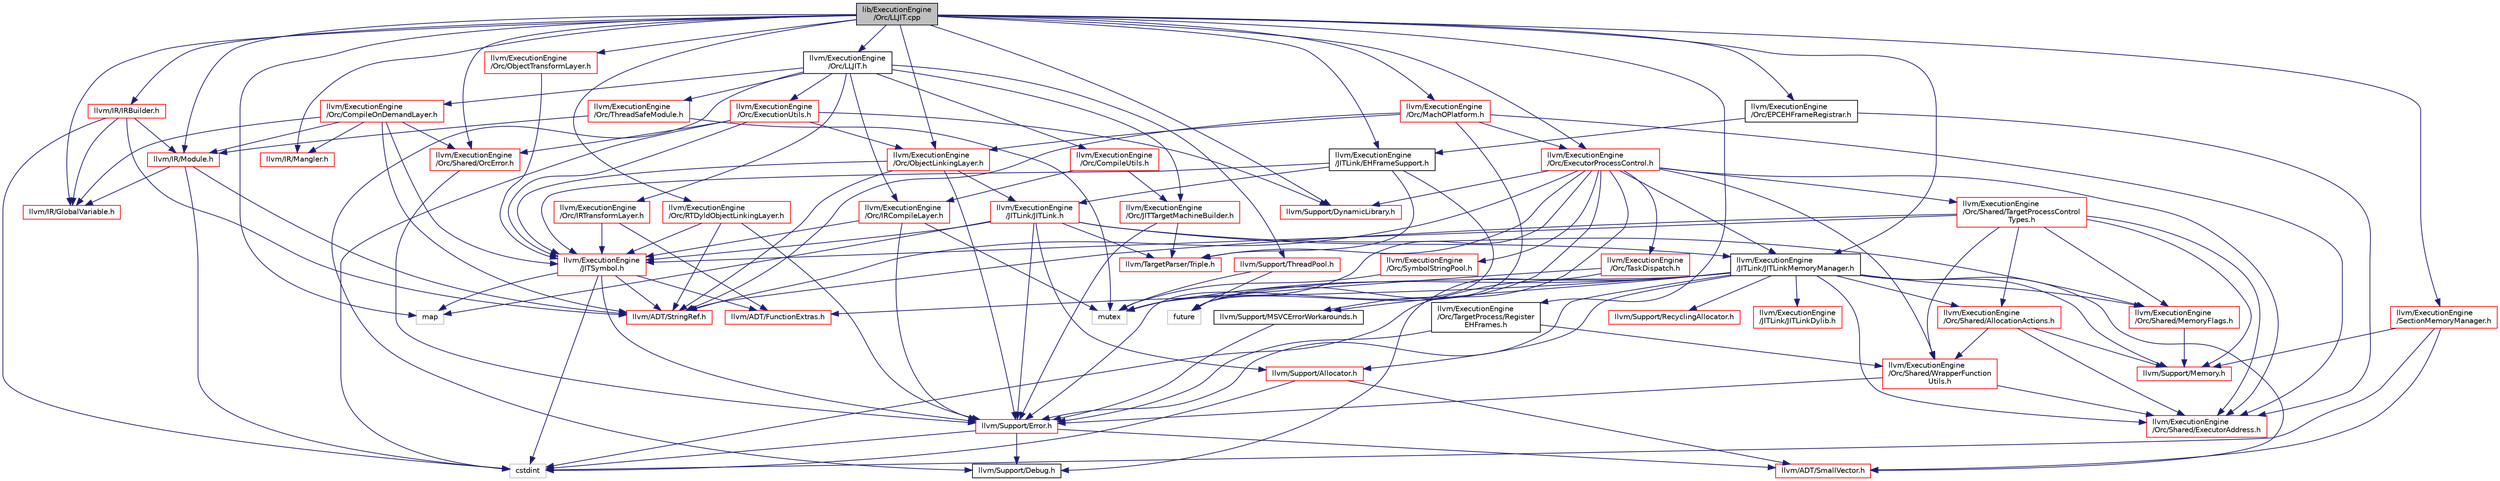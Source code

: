 digraph "lib/ExecutionEngine/Orc/LLJIT.cpp"
{
 // LATEX_PDF_SIZE
  bgcolor="transparent";
  edge [fontname="Helvetica",fontsize="10",labelfontname="Helvetica",labelfontsize="10"];
  node [fontname="Helvetica",fontsize="10",shape=record];
  Node1 [label="lib/ExecutionEngine\l/Orc/LLJIT.cpp",height=0.2,width=0.4,color="black", fillcolor="grey75", style="filled", fontcolor="black",tooltip=" "];
  Node1 -> Node2 [color="midnightblue",fontsize="10",style="solid",fontname="Helvetica"];
  Node2 [label="llvm/ExecutionEngine\l/Orc/LLJIT.h",height=0.2,width=0.4,color="black",URL="$ExecutionEngine_2Orc_2LLJIT_8h.html",tooltip=" "];
  Node2 -> Node3 [color="midnightblue",fontsize="10",style="solid",fontname="Helvetica"];
  Node3 [label="llvm/ExecutionEngine\l/Orc/CompileOnDemandLayer.h",height=0.2,width=0.4,color="red",URL="$CompileOnDemandLayer_8h.html",tooltip=" "];
  Node3 -> Node44 [color="midnightblue",fontsize="10",style="solid",fontname="Helvetica"];
  Node44 [label="llvm/ADT/StringRef.h",height=0.2,width=0.4,color="red",URL="$StringRef_8h.html",tooltip=" "];
  Node3 -> Node48 [color="midnightblue",fontsize="10",style="solid",fontname="Helvetica"];
  Node48 [label="llvm/ExecutionEngine\l/JITSymbol.h",height=0.2,width=0.4,color="red",URL="$JITSymbol_8h.html",tooltip=" "];
  Node48 -> Node10 [color="midnightblue",fontsize="10",style="solid",fontname="Helvetica"];
  Node10 [label="cstdint",height=0.2,width=0.4,color="grey75",tooltip=" "];
  Node48 -> Node49 [color="midnightblue",fontsize="10",style="solid",fontname="Helvetica"];
  Node49 [label="map",height=0.2,width=0.4,color="grey75",tooltip=" "];
  Node48 -> Node52 [color="midnightblue",fontsize="10",style="solid",fontname="Helvetica"];
  Node52 [label="llvm/ADT/FunctionExtras.h",height=0.2,width=0.4,color="red",URL="$FunctionExtras_8h.html",tooltip=" "];
  Node48 -> Node44 [color="midnightblue",fontsize="10",style="solid",fontname="Helvetica"];
  Node48 -> Node58 [color="midnightblue",fontsize="10",style="solid",fontname="Helvetica"];
  Node58 [label="llvm/Support/Error.h",height=0.2,width=0.4,color="red",URL="$Support_2Error_8h.html",tooltip=" "];
  Node58 -> Node61 [color="midnightblue",fontsize="10",style="solid",fontname="Helvetica"];
  Node61 [label="llvm/ADT/SmallVector.h",height=0.2,width=0.4,color="red",URL="$SmallVector_8h.html",tooltip=" "];
  Node58 -> Node71 [color="midnightblue",fontsize="10",style="solid",fontname="Helvetica"];
  Node71 [label="llvm/Support/Debug.h",height=0.2,width=0.4,color="black",URL="$Debug_8h.html",tooltip=" "];
  Node58 -> Node10 [color="midnightblue",fontsize="10",style="solid",fontname="Helvetica"];
  Node3 -> Node196 [color="midnightblue",fontsize="10",style="solid",fontname="Helvetica"];
  Node196 [label="llvm/ExecutionEngine\l/Orc/Shared/OrcError.h",height=0.2,width=0.4,color="red",URL="$OrcError_8h.html",tooltip=" "];
  Node196 -> Node58 [color="midnightblue",fontsize="10",style="solid",fontname="Helvetica"];
  Node3 -> Node188 [color="midnightblue",fontsize="10",style="solid",fontname="Helvetica"];
  Node188 [label="llvm/IR/GlobalVariable.h",height=0.2,width=0.4,color="red",URL="$GlobalVariable_8h.html",tooltip=" "];
  Node3 -> Node212 [color="midnightblue",fontsize="10",style="solid",fontname="Helvetica"];
  Node212 [label="llvm/IR/Mangler.h",height=0.2,width=0.4,color="red",URL="$Mangler_8h.html",tooltip=" "];
  Node3 -> Node161 [color="midnightblue",fontsize="10",style="solid",fontname="Helvetica"];
  Node161 [label="llvm/IR/Module.h",height=0.2,width=0.4,color="red",URL="$Module_8h.html",tooltip=" "];
  Node161 -> Node44 [color="midnightblue",fontsize="10",style="solid",fontname="Helvetica"];
  Node161 -> Node188 [color="midnightblue",fontsize="10",style="solid",fontname="Helvetica"];
  Node161 -> Node10 [color="midnightblue",fontsize="10",style="solid",fontname="Helvetica"];
  Node2 -> Node214 [color="midnightblue",fontsize="10",style="solid",fontname="Helvetica"];
  Node214 [label="llvm/ExecutionEngine\l/Orc/CompileUtils.h",height=0.2,width=0.4,color="red",URL="$CompileUtils_8h.html",tooltip=" "];
  Node214 -> Node195 [color="midnightblue",fontsize="10",style="solid",fontname="Helvetica"];
  Node195 [label="llvm/ExecutionEngine\l/Orc/IRCompileLayer.h",height=0.2,width=0.4,color="red",URL="$IRCompileLayer_8h.html",tooltip=" "];
  Node195 -> Node48 [color="midnightblue",fontsize="10",style="solid",fontname="Helvetica"];
  Node195 -> Node58 [color="midnightblue",fontsize="10",style="solid",fontname="Helvetica"];
  Node195 -> Node116 [color="midnightblue",fontsize="10",style="solid",fontname="Helvetica"];
  Node116 [label="mutex",height=0.2,width=0.4,color="grey75",tooltip=" "];
  Node214 -> Node215 [color="midnightblue",fontsize="10",style="solid",fontname="Helvetica"];
  Node215 [label="llvm/ExecutionEngine\l/Orc/JITTargetMachineBuilder.h",height=0.2,width=0.4,color="red",URL="$JITTargetMachineBuilder_8h.html",tooltip=" "];
  Node215 -> Node58 [color="midnightblue",fontsize="10",style="solid",fontname="Helvetica"];
  Node215 -> Node124 [color="midnightblue",fontsize="10",style="solid",fontname="Helvetica"];
  Node124 [label="llvm/TargetParser/Triple.h",height=0.2,width=0.4,color="red",URL="$Triple_8h.html",tooltip=" "];
  Node2 -> Node230 [color="midnightblue",fontsize="10",style="solid",fontname="Helvetica"];
  Node230 [label="llvm/ExecutionEngine\l/Orc/ExecutionUtils.h",height=0.2,width=0.4,color="red",URL="$ExecutionUtils_8h.html",tooltip=" "];
  Node230 -> Node48 [color="midnightblue",fontsize="10",style="solid",fontname="Helvetica"];
  Node230 -> Node231 [color="midnightblue",fontsize="10",style="solid",fontname="Helvetica"];
  Node231 [label="llvm/ExecutionEngine\l/Orc/ObjectLinkingLayer.h",height=0.2,width=0.4,color="red",URL="$ObjectLinkingLayer_8h.html",tooltip=" "];
  Node231 -> Node44 [color="midnightblue",fontsize="10",style="solid",fontname="Helvetica"];
  Node231 -> Node232 [color="midnightblue",fontsize="10",style="solid",fontname="Helvetica"];
  Node232 [label="llvm/ExecutionEngine\l/JITLink/JITLink.h",height=0.2,width=0.4,color="red",URL="$JITLink_8h.html",tooltip=" "];
  Node232 -> Node90 [color="midnightblue",fontsize="10",style="solid",fontname="Helvetica"];
  Node90 [label="llvm/ExecutionEngine\l/JITLink/JITLinkMemoryManager.h",height=0.2,width=0.4,color="black",URL="$JITLinkMemoryManager_8h.html",tooltip=" "];
  Node90 -> Node52 [color="midnightblue",fontsize="10",style="solid",fontname="Helvetica"];
  Node90 -> Node61 [color="midnightblue",fontsize="10",style="solid",fontname="Helvetica"];
  Node90 -> Node88 [color="midnightblue",fontsize="10",style="solid",fontname="Helvetica"];
  Node88 [label="llvm/ExecutionEngine\l/JITLink/JITLinkDylib.h",height=0.2,width=0.4,color="red",URL="$JITLinkDylib_8h.html",tooltip=" "];
  Node90 -> Node91 [color="midnightblue",fontsize="10",style="solid",fontname="Helvetica"];
  Node91 [label="llvm/ExecutionEngine\l/Orc/Shared/AllocationActions.h",height=0.2,width=0.4,color="red",URL="$AllocationActions_8h.html",tooltip=" "];
  Node91 -> Node92 [color="midnightblue",fontsize="10",style="solid",fontname="Helvetica"];
  Node92 [label="llvm/ExecutionEngine\l/Orc/Shared/ExecutorAddress.h",height=0.2,width=0.4,color="red",URL="$ExecutorAddress_8h.html",tooltip=" "];
  Node91 -> Node100 [color="midnightblue",fontsize="10",style="solid",fontname="Helvetica"];
  Node100 [label="llvm/ExecutionEngine\l/Orc/Shared/WrapperFunction\lUtils.h",height=0.2,width=0.4,color="red",URL="$WrapperFunctionUtils_8h.html",tooltip=" "];
  Node100 -> Node92 [color="midnightblue",fontsize="10",style="solid",fontname="Helvetica"];
  Node100 -> Node58 [color="midnightblue",fontsize="10",style="solid",fontname="Helvetica"];
  Node91 -> Node101 [color="midnightblue",fontsize="10",style="solid",fontname="Helvetica"];
  Node101 [label="llvm/Support/Memory.h",height=0.2,width=0.4,color="red",URL="$Memory_8h.html",tooltip=" "];
  Node90 -> Node92 [color="midnightblue",fontsize="10",style="solid",fontname="Helvetica"];
  Node90 -> Node102 [color="midnightblue",fontsize="10",style="solid",fontname="Helvetica"];
  Node102 [label="llvm/ExecutionEngine\l/Orc/Shared/MemoryFlags.h",height=0.2,width=0.4,color="red",URL="$MemoryFlags_8h.html",tooltip=" "];
  Node102 -> Node101 [color="midnightblue",fontsize="10",style="solid",fontname="Helvetica"];
  Node90 -> Node103 [color="midnightblue",fontsize="10",style="solid",fontname="Helvetica"];
  Node103 [label="llvm/Support/Allocator.h",height=0.2,width=0.4,color="red",URL="$Allocator_8h.html",tooltip=" "];
  Node103 -> Node61 [color="midnightblue",fontsize="10",style="solid",fontname="Helvetica"];
  Node103 -> Node10 [color="midnightblue",fontsize="10",style="solid",fontname="Helvetica"];
  Node90 -> Node58 [color="midnightblue",fontsize="10",style="solid",fontname="Helvetica"];
  Node90 -> Node105 [color="midnightblue",fontsize="10",style="solid",fontname="Helvetica"];
  Node105 [label="llvm/Support/MSVCErrorWorkarounds.h",height=0.2,width=0.4,color="black",URL="$MSVCErrorWorkarounds_8h.html",tooltip=" "];
  Node105 -> Node58 [color="midnightblue",fontsize="10",style="solid",fontname="Helvetica"];
  Node90 -> Node101 [color="midnightblue",fontsize="10",style="solid",fontname="Helvetica"];
  Node90 -> Node106 [color="midnightblue",fontsize="10",style="solid",fontname="Helvetica"];
  Node106 [label="llvm/Support/RecyclingAllocator.h",height=0.2,width=0.4,color="red",URL="$RecyclingAllocator_8h.html",tooltip=" "];
  Node90 -> Node10 [color="midnightblue",fontsize="10",style="solid",fontname="Helvetica"];
  Node90 -> Node115 [color="midnightblue",fontsize="10",style="solid",fontname="Helvetica"];
  Node115 [label="future",height=0.2,width=0.4,color="grey75",tooltip=" "];
  Node90 -> Node116 [color="midnightblue",fontsize="10",style="solid",fontname="Helvetica"];
  Node232 -> Node48 [color="midnightblue",fontsize="10",style="solid",fontname="Helvetica"];
  Node232 -> Node102 [color="midnightblue",fontsize="10",style="solid",fontname="Helvetica"];
  Node232 -> Node103 [color="midnightblue",fontsize="10",style="solid",fontname="Helvetica"];
  Node232 -> Node58 [color="midnightblue",fontsize="10",style="solid",fontname="Helvetica"];
  Node232 -> Node124 [color="midnightblue",fontsize="10",style="solid",fontname="Helvetica"];
  Node232 -> Node49 [color="midnightblue",fontsize="10",style="solid",fontname="Helvetica"];
  Node231 -> Node48 [color="midnightblue",fontsize="10",style="solid",fontname="Helvetica"];
  Node231 -> Node58 [color="midnightblue",fontsize="10",style="solid",fontname="Helvetica"];
  Node230 -> Node196 [color="midnightblue",fontsize="10",style="solid",fontname="Helvetica"];
  Node230 -> Node123 [color="midnightblue",fontsize="10",style="solid",fontname="Helvetica"];
  Node123 [label="llvm/Support/DynamicLibrary.h",height=0.2,width=0.4,color="red",URL="$DynamicLibrary_8h.html",tooltip=" "];
  Node230 -> Node10 [color="midnightblue",fontsize="10",style="solid",fontname="Helvetica"];
  Node2 -> Node195 [color="midnightblue",fontsize="10",style="solid",fontname="Helvetica"];
  Node2 -> Node242 [color="midnightblue",fontsize="10",style="solid",fontname="Helvetica"];
  Node242 [label="llvm/ExecutionEngine\l/Orc/IRTransformLayer.h",height=0.2,width=0.4,color="red",URL="$IRTransformLayer_8h.html",tooltip=" "];
  Node242 -> Node52 [color="midnightblue",fontsize="10",style="solid",fontname="Helvetica"];
  Node242 -> Node48 [color="midnightblue",fontsize="10",style="solid",fontname="Helvetica"];
  Node2 -> Node215 [color="midnightblue",fontsize="10",style="solid",fontname="Helvetica"];
  Node2 -> Node160 [color="midnightblue",fontsize="10",style="solid",fontname="Helvetica"];
  Node160 [label="llvm/ExecutionEngine\l/Orc/ThreadSafeModule.h",height=0.2,width=0.4,color="red",URL="$ThreadSafeModule_8h.html",tooltip=" "];
  Node160 -> Node161 [color="midnightblue",fontsize="10",style="solid",fontname="Helvetica"];
  Node160 -> Node116 [color="midnightblue",fontsize="10",style="solid",fontname="Helvetica"];
  Node2 -> Node71 [color="midnightblue",fontsize="10",style="solid",fontname="Helvetica"];
  Node2 -> Node243 [color="midnightblue",fontsize="10",style="solid",fontname="Helvetica"];
  Node243 [label="llvm/Support/ThreadPool.h",height=0.2,width=0.4,color="red",URL="$ThreadPool_8h.html",tooltip=" "];
  Node243 -> Node115 [color="midnightblue",fontsize="10",style="solid",fontname="Helvetica"];
  Node243 -> Node116 [color="midnightblue",fontsize="10",style="solid",fontname="Helvetica"];
  Node1 -> Node248 [color="midnightblue",fontsize="10",style="solid",fontname="Helvetica"];
  Node248 [label="llvm/ExecutionEngine\l/JITLink/EHFrameSupport.h",height=0.2,width=0.4,color="black",URL="$EHFrameSupport_8h.html",tooltip=" "];
  Node248 -> Node232 [color="midnightblue",fontsize="10",style="solid",fontname="Helvetica"];
  Node248 -> Node48 [color="midnightblue",fontsize="10",style="solid",fontname="Helvetica"];
  Node248 -> Node58 [color="midnightblue",fontsize="10",style="solid",fontname="Helvetica"];
  Node248 -> Node124 [color="midnightblue",fontsize="10",style="solid",fontname="Helvetica"];
  Node1 -> Node90 [color="midnightblue",fontsize="10",style="solid",fontname="Helvetica"];
  Node1 -> Node249 [color="midnightblue",fontsize="10",style="solid",fontname="Helvetica"];
  Node249 [label="llvm/ExecutionEngine\l/Orc/EPCEHFrameRegistrar.h",height=0.2,width=0.4,color="black",URL="$EPCEHFrameRegistrar_8h.html",tooltip=" "];
  Node249 -> Node248 [color="midnightblue",fontsize="10",style="solid",fontname="Helvetica"];
  Node249 -> Node92 [color="midnightblue",fontsize="10",style="solid",fontname="Helvetica"];
  Node1 -> Node89 [color="midnightblue",fontsize="10",style="solid",fontname="Helvetica"];
  Node89 [label="llvm/ExecutionEngine\l/Orc/ExecutorProcessControl.h",height=0.2,width=0.4,color="red",URL="$ExecutorProcessControl_8h.html",tooltip=" "];
  Node89 -> Node44 [color="midnightblue",fontsize="10",style="solid",fontname="Helvetica"];
  Node89 -> Node90 [color="midnightblue",fontsize="10",style="solid",fontname="Helvetica"];
  Node89 -> Node92 [color="midnightblue",fontsize="10",style="solid",fontname="Helvetica"];
  Node89 -> Node117 [color="midnightblue",fontsize="10",style="solid",fontname="Helvetica"];
  Node117 [label="llvm/ExecutionEngine\l/Orc/Shared/TargetProcessControl\lTypes.h",height=0.2,width=0.4,color="red",URL="$TargetProcessControlTypes_8h.html",tooltip=" "];
  Node117 -> Node44 [color="midnightblue",fontsize="10",style="solid",fontname="Helvetica"];
  Node117 -> Node48 [color="midnightblue",fontsize="10",style="solid",fontname="Helvetica"];
  Node117 -> Node91 [color="midnightblue",fontsize="10",style="solid",fontname="Helvetica"];
  Node117 -> Node92 [color="midnightblue",fontsize="10",style="solid",fontname="Helvetica"];
  Node117 -> Node102 [color="midnightblue",fontsize="10",style="solid",fontname="Helvetica"];
  Node117 -> Node100 [color="midnightblue",fontsize="10",style="solid",fontname="Helvetica"];
  Node117 -> Node101 [color="midnightblue",fontsize="10",style="solid",fontname="Helvetica"];
  Node89 -> Node100 [color="midnightblue",fontsize="10",style="solid",fontname="Helvetica"];
  Node89 -> Node118 [color="midnightblue",fontsize="10",style="solid",fontname="Helvetica"];
  Node118 [label="llvm/ExecutionEngine\l/Orc/SymbolStringPool.h",height=0.2,width=0.4,color="red",URL="$SymbolStringPool_8h.html",tooltip=" "];
  Node118 -> Node116 [color="midnightblue",fontsize="10",style="solid",fontname="Helvetica"];
  Node89 -> Node119 [color="midnightblue",fontsize="10",style="solid",fontname="Helvetica"];
  Node119 [label="llvm/ExecutionEngine\l/Orc/TaskDispatch.h",height=0.2,width=0.4,color="red",URL="$TaskDispatch_8h.html",tooltip=" "];
  Node119 -> Node71 [color="midnightblue",fontsize="10",style="solid",fontname="Helvetica"];
  Node119 -> Node116 [color="midnightblue",fontsize="10",style="solid",fontname="Helvetica"];
  Node89 -> Node123 [color="midnightblue",fontsize="10",style="solid",fontname="Helvetica"];
  Node89 -> Node105 [color="midnightblue",fontsize="10",style="solid",fontname="Helvetica"];
  Node89 -> Node124 [color="midnightblue",fontsize="10",style="solid",fontname="Helvetica"];
  Node89 -> Node115 [color="midnightblue",fontsize="10",style="solid",fontname="Helvetica"];
  Node89 -> Node116 [color="midnightblue",fontsize="10",style="solid",fontname="Helvetica"];
  Node1 -> Node250 [color="midnightblue",fontsize="10",style="solid",fontname="Helvetica"];
  Node250 [label="llvm/ExecutionEngine\l/Orc/MachOPlatform.h",height=0.2,width=0.4,color="red",URL="$MachOPlatform_8h.html",tooltip=" "];
  Node250 -> Node44 [color="midnightblue",fontsize="10",style="solid",fontname="Helvetica"];
  Node250 -> Node89 [color="midnightblue",fontsize="10",style="solid",fontname="Helvetica"];
  Node250 -> Node231 [color="midnightblue",fontsize="10",style="solid",fontname="Helvetica"];
  Node250 -> Node92 [color="midnightblue",fontsize="10",style="solid",fontname="Helvetica"];
  Node250 -> Node115 [color="midnightblue",fontsize="10",style="solid",fontname="Helvetica"];
  Node1 -> Node231 [color="midnightblue",fontsize="10",style="solid",fontname="Helvetica"];
  Node1 -> Node251 [color="midnightblue",fontsize="10",style="solid",fontname="Helvetica"];
  Node251 [label="llvm/ExecutionEngine\l/Orc/ObjectTransformLayer.h",height=0.2,width=0.4,color="red",URL="$ObjectTransformLayer_8h.html",tooltip=" "];
  Node251 -> Node48 [color="midnightblue",fontsize="10",style="solid",fontname="Helvetica"];
  Node1 -> Node252 [color="midnightblue",fontsize="10",style="solid",fontname="Helvetica"];
  Node252 [label="llvm/ExecutionEngine\l/Orc/RTDyldObjectLinkingLayer.h",height=0.2,width=0.4,color="red",URL="$RTDyldObjectLinkingLayer_8h.html",tooltip=" "];
  Node252 -> Node44 [color="midnightblue",fontsize="10",style="solid",fontname="Helvetica"];
  Node252 -> Node48 [color="midnightblue",fontsize="10",style="solid",fontname="Helvetica"];
  Node252 -> Node58 [color="midnightblue",fontsize="10",style="solid",fontname="Helvetica"];
  Node1 -> Node196 [color="midnightblue",fontsize="10",style="solid",fontname="Helvetica"];
  Node1 -> Node261 [color="midnightblue",fontsize="10",style="solid",fontname="Helvetica"];
  Node261 [label="llvm/ExecutionEngine\l/Orc/TargetProcess/Register\lEHFrames.h",height=0.2,width=0.4,color="black",URL="$RegisterEHFrames_8h.html",tooltip=" "];
  Node261 -> Node100 [color="midnightblue",fontsize="10",style="solid",fontname="Helvetica"];
  Node261 -> Node58 [color="midnightblue",fontsize="10",style="solid",fontname="Helvetica"];
  Node1 -> Node262 [color="midnightblue",fontsize="10",style="solid",fontname="Helvetica"];
  Node262 [label="llvm/ExecutionEngine\l/SectionMemoryManager.h",height=0.2,width=0.4,color="red",URL="$SectionMemoryManager_8h.html",tooltip=" "];
  Node262 -> Node61 [color="midnightblue",fontsize="10",style="solid",fontname="Helvetica"];
  Node262 -> Node101 [color="midnightblue",fontsize="10",style="solid",fontname="Helvetica"];
  Node262 -> Node10 [color="midnightblue",fontsize="10",style="solid",fontname="Helvetica"];
  Node1 -> Node188 [color="midnightblue",fontsize="10",style="solid",fontname="Helvetica"];
  Node1 -> Node264 [color="midnightblue",fontsize="10",style="solid",fontname="Helvetica"];
  Node264 [label="llvm/IR/IRBuilder.h",height=0.2,width=0.4,color="red",URL="$IRBuilder_8h.html",tooltip=" "];
  Node264 -> Node44 [color="midnightblue",fontsize="10",style="solid",fontname="Helvetica"];
  Node264 -> Node188 [color="midnightblue",fontsize="10",style="solid",fontname="Helvetica"];
  Node264 -> Node161 [color="midnightblue",fontsize="10",style="solid",fontname="Helvetica"];
  Node264 -> Node10 [color="midnightblue",fontsize="10",style="solid",fontname="Helvetica"];
  Node1 -> Node212 [color="midnightblue",fontsize="10",style="solid",fontname="Helvetica"];
  Node1 -> Node161 [color="midnightblue",fontsize="10",style="solid",fontname="Helvetica"];
  Node1 -> Node123 [color="midnightblue",fontsize="10",style="solid",fontname="Helvetica"];
  Node1 -> Node49 [color="midnightblue",fontsize="10",style="solid",fontname="Helvetica"];
}
